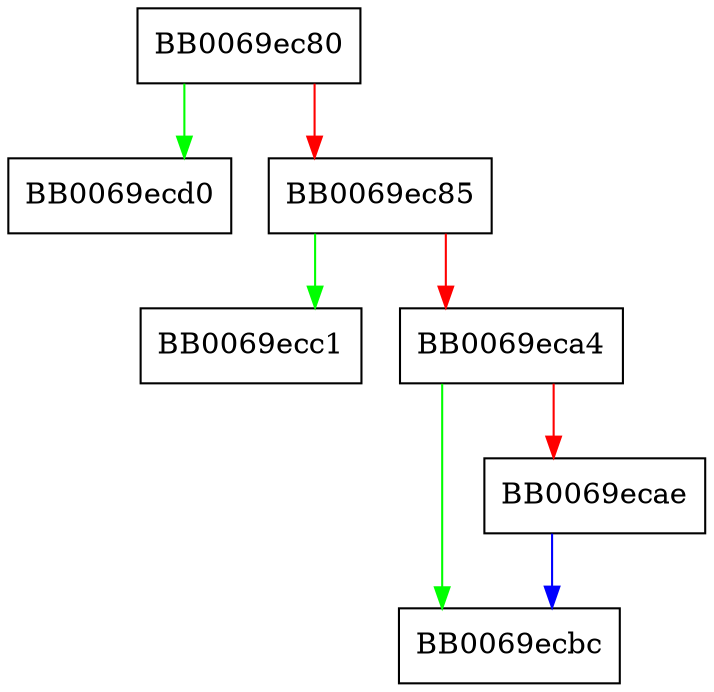 digraph aria128gcm_dupctx {
  node [shape="box"];
  graph [splines=ortho];
  BB0069ec80 -> BB0069ecd0 [color="green"];
  BB0069ec80 -> BB0069ec85 [color="red"];
  BB0069ec85 -> BB0069ecc1 [color="green"];
  BB0069ec85 -> BB0069eca4 [color="red"];
  BB0069eca4 -> BB0069ecbc [color="green"];
  BB0069eca4 -> BB0069ecae [color="red"];
  BB0069ecae -> BB0069ecbc [color="blue"];
}
